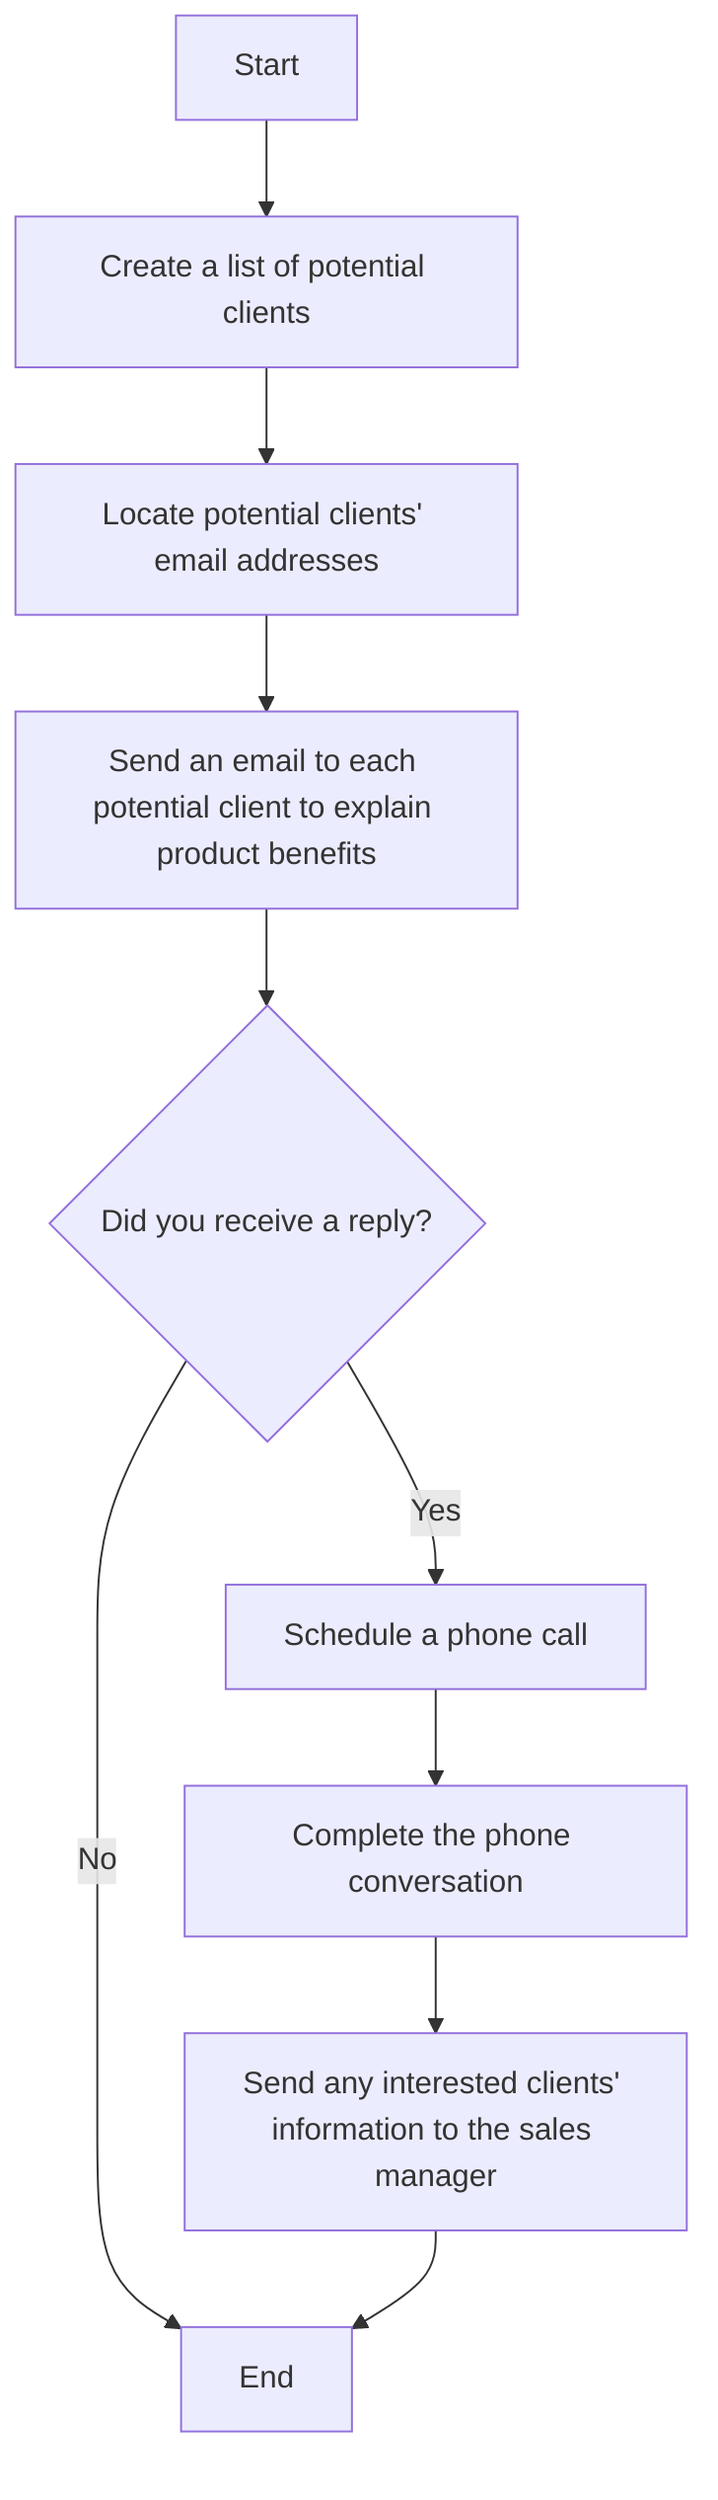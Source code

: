 graph TD
    A[Start] --> B[Create a list of potential clients]
    B --> C[Locate potential clients' email addresses]
    C --> D[Send an email to each potential client to explain product benefits]
    D --> E{Did you receive a reply?}
    E -->|Yes| F[Schedule a phone call]
    E -->|No| G[End]
    F --> H[Complete the phone conversation]
    H --> I[Send any interested clients' information to the sales manager]
    I --> G[End]
